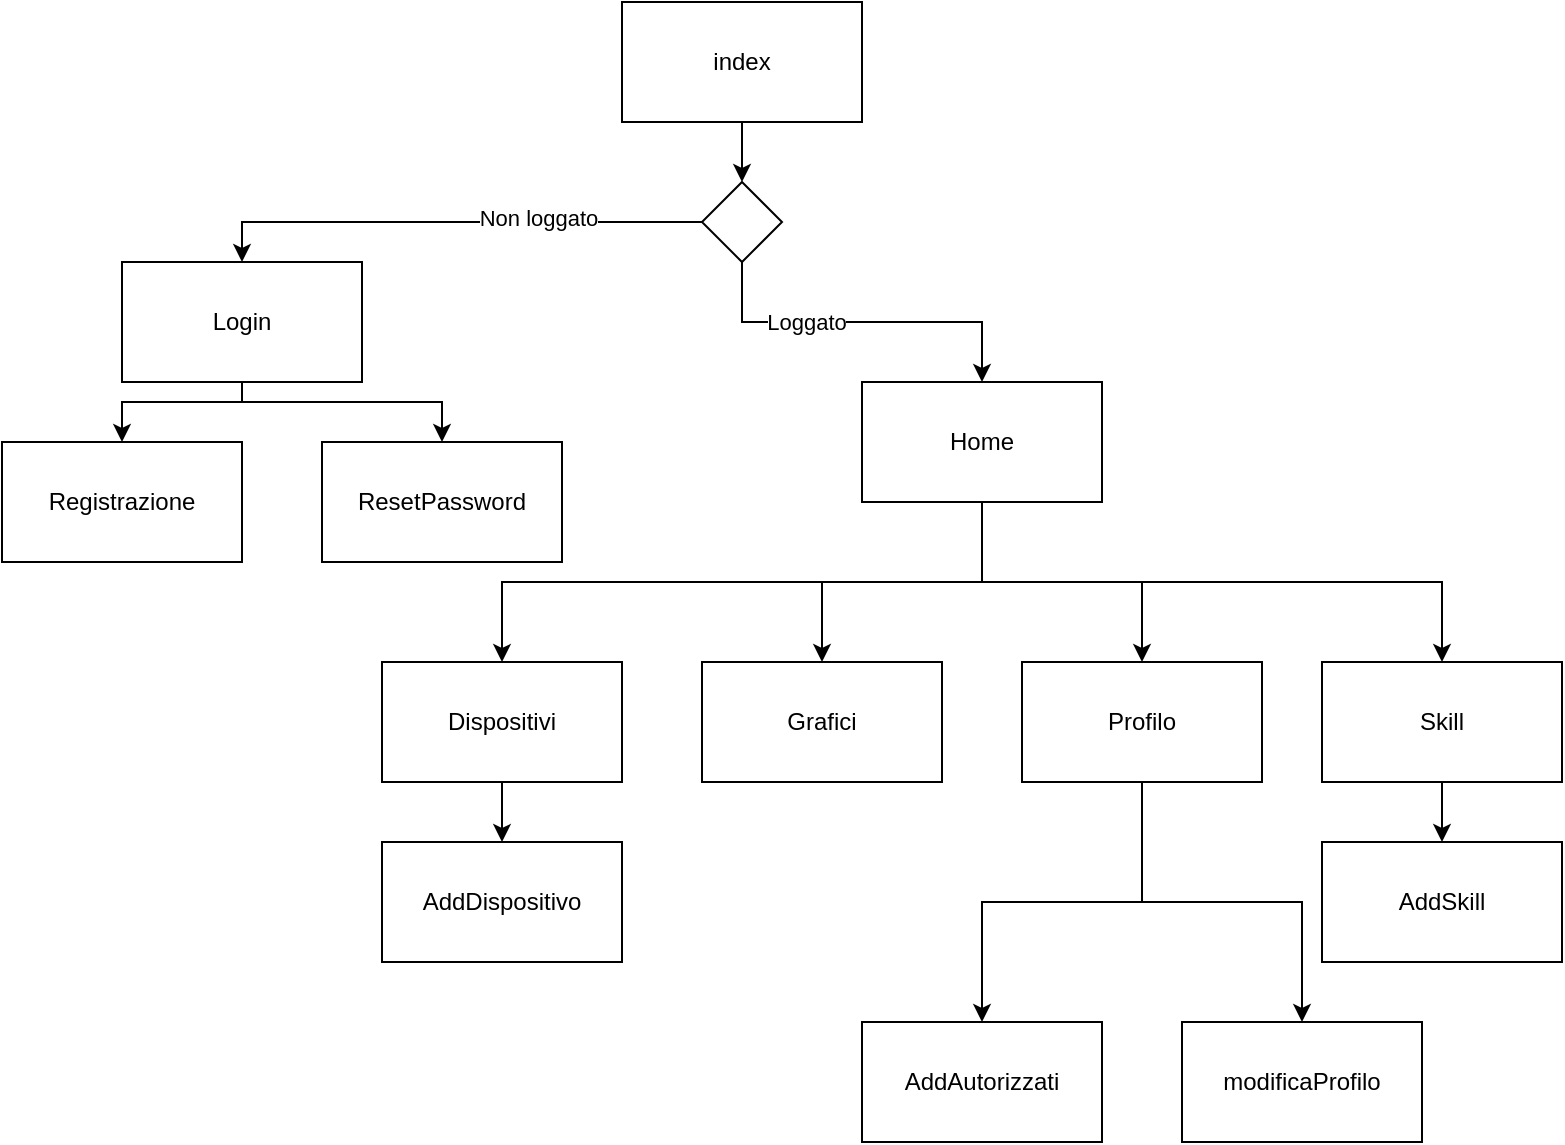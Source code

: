 <mxfile version="16.4.7" type="device"><diagram id="s8bWefZASC-f4ks0sLsa" name="Page-1"><mxGraphModel dx="1185" dy="614" grid="1" gridSize="10" guides="1" tooltips="1" connect="1" arrows="1" fold="1" page="1" pageScale="1" pageWidth="827" pageHeight="1169" math="0" shadow="0"><root><mxCell id="0"/><mxCell id="1" parent="0"/><mxCell id="eaZ62AEZ76bfIzQooYFA-18" style="edgeStyle=orthogonalEdgeStyle;rounded=0;orthogonalLoop=1;jettySize=auto;html=1;entryX=0.5;entryY=0;entryDx=0;entryDy=0;" edge="1" parent="1" source="eaZ62AEZ76bfIzQooYFA-1" target="eaZ62AEZ76bfIzQooYFA-17"><mxGeometry relative="1" as="geometry"/></mxCell><mxCell id="eaZ62AEZ76bfIzQooYFA-1" value="index" style="rounded=0;whiteSpace=wrap;html=1;" vertex="1" parent="1"><mxGeometry x="340" y="90" width="120" height="60" as="geometry"/></mxCell><mxCell id="eaZ62AEZ76bfIzQooYFA-2" value="Registrazione" style="rounded=0;whiteSpace=wrap;html=1;" vertex="1" parent="1"><mxGeometry x="30" y="310" width="120" height="60" as="geometry"/></mxCell><mxCell id="eaZ62AEZ76bfIzQooYFA-23" style="edgeStyle=orthogonalEdgeStyle;rounded=0;orthogonalLoop=1;jettySize=auto;html=1;" edge="1" parent="1" source="eaZ62AEZ76bfIzQooYFA-3" target="eaZ62AEZ76bfIzQooYFA-2"><mxGeometry relative="1" as="geometry"><Array as="points"><mxPoint x="150" y="290"/><mxPoint x="90" y="290"/></Array></mxGeometry></mxCell><mxCell id="eaZ62AEZ76bfIzQooYFA-24" style="edgeStyle=orthogonalEdgeStyle;rounded=0;orthogonalLoop=1;jettySize=auto;html=1;" edge="1" parent="1" source="eaZ62AEZ76bfIzQooYFA-3" target="eaZ62AEZ76bfIzQooYFA-4"><mxGeometry relative="1" as="geometry"><Array as="points"><mxPoint x="150" y="290"/><mxPoint x="250" y="290"/></Array></mxGeometry></mxCell><mxCell id="eaZ62AEZ76bfIzQooYFA-3" value="Login" style="rounded=0;whiteSpace=wrap;html=1;" vertex="1" parent="1"><mxGeometry x="90" y="220" width="120" height="60" as="geometry"/></mxCell><mxCell id="eaZ62AEZ76bfIzQooYFA-4" value="ResetPassword" style="rounded=0;whiteSpace=wrap;html=1;" vertex="1" parent="1"><mxGeometry x="190" y="310" width="120" height="60" as="geometry"/></mxCell><mxCell id="eaZ62AEZ76bfIzQooYFA-25" style="edgeStyle=orthogonalEdgeStyle;rounded=0;orthogonalLoop=1;jettySize=auto;html=1;entryX=0.5;entryY=0;entryDx=0;entryDy=0;" edge="1" parent="1" source="eaZ62AEZ76bfIzQooYFA-5" target="eaZ62AEZ76bfIzQooYFA-6"><mxGeometry relative="1" as="geometry"><Array as="points"><mxPoint x="520" y="380"/><mxPoint x="280" y="380"/></Array></mxGeometry></mxCell><mxCell id="eaZ62AEZ76bfIzQooYFA-26" style="edgeStyle=orthogonalEdgeStyle;rounded=0;orthogonalLoop=1;jettySize=auto;html=1;exitX=0.5;exitY=1;exitDx=0;exitDy=0;entryX=0.5;entryY=0;entryDx=0;entryDy=0;" edge="1" parent="1" source="eaZ62AEZ76bfIzQooYFA-5" target="eaZ62AEZ76bfIzQooYFA-9"><mxGeometry relative="1" as="geometry"/></mxCell><mxCell id="eaZ62AEZ76bfIzQooYFA-28" style="edgeStyle=orthogonalEdgeStyle;rounded=0;orthogonalLoop=1;jettySize=auto;html=1;exitX=0.5;exitY=1;exitDx=0;exitDy=0;" edge="1" parent="1" source="eaZ62AEZ76bfIzQooYFA-5" target="eaZ62AEZ76bfIzQooYFA-11"><mxGeometry relative="1" as="geometry"/></mxCell><mxCell id="eaZ62AEZ76bfIzQooYFA-34" style="edgeStyle=orthogonalEdgeStyle;rounded=0;orthogonalLoop=1;jettySize=auto;html=1;entryX=0.5;entryY=0;entryDx=0;entryDy=0;" edge="1" parent="1" source="eaZ62AEZ76bfIzQooYFA-5" target="eaZ62AEZ76bfIzQooYFA-10"><mxGeometry relative="1" as="geometry"><Array as="points"><mxPoint x="520" y="380"/><mxPoint x="600" y="380"/></Array></mxGeometry></mxCell><mxCell id="eaZ62AEZ76bfIzQooYFA-5" value="Home" style="rounded=0;whiteSpace=wrap;html=1;" vertex="1" parent="1"><mxGeometry x="460" y="280" width="120" height="60" as="geometry"/></mxCell><mxCell id="eaZ62AEZ76bfIzQooYFA-8" style="edgeStyle=orthogonalEdgeStyle;rounded=0;orthogonalLoop=1;jettySize=auto;html=1;entryX=0.5;entryY=0;entryDx=0;entryDy=0;" edge="1" parent="1" source="eaZ62AEZ76bfIzQooYFA-6" target="eaZ62AEZ76bfIzQooYFA-7"><mxGeometry relative="1" as="geometry"/></mxCell><mxCell id="eaZ62AEZ76bfIzQooYFA-6" value="Dispositivi" style="rounded=0;whiteSpace=wrap;html=1;" vertex="1" parent="1"><mxGeometry x="220" y="420" width="120" height="60" as="geometry"/></mxCell><mxCell id="eaZ62AEZ76bfIzQooYFA-7" value="AddDispositivo" style="rounded=0;whiteSpace=wrap;html=1;" vertex="1" parent="1"><mxGeometry x="220" y="510" width="120" height="60" as="geometry"/></mxCell><mxCell id="eaZ62AEZ76bfIzQooYFA-9" value="Grafici" style="rounded=0;whiteSpace=wrap;html=1;" vertex="1" parent="1"><mxGeometry x="380" y="420" width="120" height="60" as="geometry"/></mxCell><mxCell id="eaZ62AEZ76bfIzQooYFA-35" style="edgeStyle=orthogonalEdgeStyle;rounded=0;orthogonalLoop=1;jettySize=auto;html=1;entryX=0.5;entryY=0;entryDx=0;entryDy=0;" edge="1" parent="1" source="eaZ62AEZ76bfIzQooYFA-10" target="eaZ62AEZ76bfIzQooYFA-14"><mxGeometry relative="1" as="geometry"/></mxCell><mxCell id="eaZ62AEZ76bfIzQooYFA-36" style="edgeStyle=orthogonalEdgeStyle;rounded=0;orthogonalLoop=1;jettySize=auto;html=1;exitX=0.5;exitY=1;exitDx=0;exitDy=0;" edge="1" parent="1" source="eaZ62AEZ76bfIzQooYFA-10" target="eaZ62AEZ76bfIzQooYFA-13"><mxGeometry relative="1" as="geometry"/></mxCell><mxCell id="eaZ62AEZ76bfIzQooYFA-10" value="Profilo" style="rounded=0;whiteSpace=wrap;html=1;" vertex="1" parent="1"><mxGeometry x="540" y="420" width="120" height="60" as="geometry"/></mxCell><mxCell id="eaZ62AEZ76bfIzQooYFA-16" style="edgeStyle=orthogonalEdgeStyle;rounded=0;orthogonalLoop=1;jettySize=auto;html=1;exitX=0.5;exitY=1;exitDx=0;exitDy=0;entryX=0.5;entryY=0;entryDx=0;entryDy=0;" edge="1" parent="1" source="eaZ62AEZ76bfIzQooYFA-11" target="eaZ62AEZ76bfIzQooYFA-12"><mxGeometry relative="1" as="geometry"/></mxCell><mxCell id="eaZ62AEZ76bfIzQooYFA-11" value="Skill" style="rounded=0;whiteSpace=wrap;html=1;" vertex="1" parent="1"><mxGeometry x="690" y="420" width="120" height="60" as="geometry"/></mxCell><mxCell id="eaZ62AEZ76bfIzQooYFA-12" value="AddSkill" style="rounded=0;whiteSpace=wrap;html=1;" vertex="1" parent="1"><mxGeometry x="690" y="510" width="120" height="60" as="geometry"/></mxCell><mxCell id="eaZ62AEZ76bfIzQooYFA-13" value="modificaProfilo" style="rounded=0;whiteSpace=wrap;html=1;" vertex="1" parent="1"><mxGeometry x="620" y="600" width="120" height="60" as="geometry"/></mxCell><mxCell id="eaZ62AEZ76bfIzQooYFA-14" value="AddAutorizzati" style="rounded=0;whiteSpace=wrap;html=1;" vertex="1" parent="1"><mxGeometry x="460" y="600" width="120" height="60" as="geometry"/></mxCell><mxCell id="eaZ62AEZ76bfIzQooYFA-19" style="edgeStyle=orthogonalEdgeStyle;rounded=0;orthogonalLoop=1;jettySize=auto;html=1;exitX=0;exitY=0.5;exitDx=0;exitDy=0;entryX=0.5;entryY=0;entryDx=0;entryDy=0;" edge="1" parent="1" source="eaZ62AEZ76bfIzQooYFA-17" target="eaZ62AEZ76bfIzQooYFA-3"><mxGeometry relative="1" as="geometry"/></mxCell><mxCell id="eaZ62AEZ76bfIzQooYFA-20" value="Non loggato" style="edgeLabel;html=1;align=center;verticalAlign=middle;resizable=0;points=[];" vertex="1" connectable="0" parent="eaZ62AEZ76bfIzQooYFA-19"><mxGeometry x="-0.34" y="-2" relative="1" as="geometry"><mxPoint as="offset"/></mxGeometry></mxCell><mxCell id="eaZ62AEZ76bfIzQooYFA-21" style="edgeStyle=orthogonalEdgeStyle;rounded=0;orthogonalLoop=1;jettySize=auto;html=1;exitX=0.5;exitY=1;exitDx=0;exitDy=0;entryX=0.5;entryY=0;entryDx=0;entryDy=0;" edge="1" parent="1" source="eaZ62AEZ76bfIzQooYFA-17" target="eaZ62AEZ76bfIzQooYFA-5"><mxGeometry relative="1" as="geometry"/></mxCell><mxCell id="eaZ62AEZ76bfIzQooYFA-22" value="Loggato" style="edgeLabel;html=1;align=center;verticalAlign=middle;resizable=0;points=[];" vertex="1" connectable="0" parent="eaZ62AEZ76bfIzQooYFA-21"><mxGeometry x="-0.309" relative="1" as="geometry"><mxPoint as="offset"/></mxGeometry></mxCell><mxCell id="eaZ62AEZ76bfIzQooYFA-17" value="" style="rhombus;whiteSpace=wrap;html=1;" vertex="1" parent="1"><mxGeometry x="380" y="180" width="40" height="40" as="geometry"/></mxCell></root></mxGraphModel></diagram></mxfile>